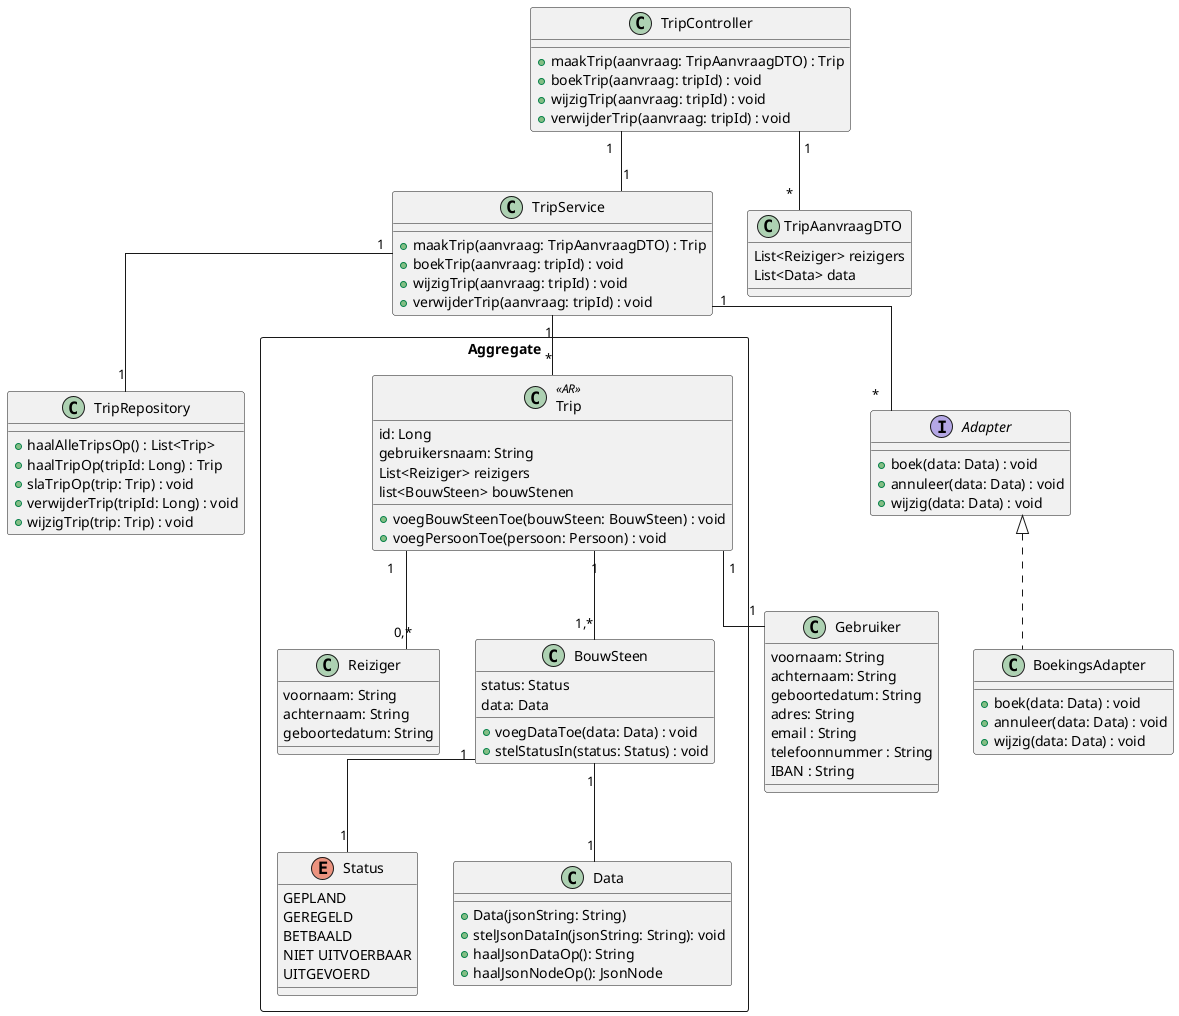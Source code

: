 @startuml
'https://plantuml.com/class-diagram
skinparam linetype ortho

class TripController {
    +maakTrip(aanvraag: TripAanvraagDTO) : Trip
    +boekTrip(aanvraag: tripId) : void
    +wijzigTrip(aanvraag: tripId) : void
    +verwijderTrip(aanvraag: tripId) : void
}

class TripService {
    +maakTrip(aanvraag: TripAanvraagDTO) : Trip
    +boekTrip(aanvraag: tripId) : void
    +wijzigTrip(aanvraag: tripId) : void
    +verwijderTrip(aanvraag: tripId) : void
}

class TripRepository {
    +haalAlleTripsOp() : List<Trip>
    +haalTripOp(tripId: Long) : Trip
    +slaTripOp(trip: Trip) : void
    +verwijderTrip(tripId: Long) : void
    +wijzigTrip(trip: Trip) : void
}

class Gebruiker {
    voornaam: String
    achternaam: String
    geboortedatum: String
    adres: String
    email : String
    telefoonnummer : String
    IBAN : String
}

rectangle "Aggregate" {

class Trip <<AR>> {
    id: Long
    gebruikersnaam: String
    List<Reiziger> reizigers
    list<BouwSteen> bouwStenen
    +voegBouwSteenToe(bouwSteen: BouwSteen) : void
    +voegPersoonToe(persoon: Persoon) : void
}

class Reiziger {
    voornaam: String
    achternaam: String
    geboortedatum: String
}

class BouwSteen {
    status: Status
    data: Data
    +voegDataToe(data: Data) : void
    +stelStatusIn(status: Status) : void
}

enum Status {
   GEPLAND
   GEREGELD
   BETBAALD
   NIET UITVOERBAAR
   UITGEVOERD
}

class Data {
  +Data(jsonString: String)
  +stelJsonDataIn(jsonString: String): void
  +haalJsonDataOp(): String
  +haalJsonNodeOp(): JsonNode
}
}



interface Adapter {
    +boek(data: Data) : void
    +annuleer(data: Data) : void
    +wijzig(data: Data) : void
}

class BoekingsAdapter implements Adapter {
    +boek(data: Data) : void
    +annuleer(data: Data) : void
    +wijzig(data: Data) : void
}

class TripAanvraagDTO {
    List<Reiziger> reizigers
    List<Data> data
}

TripController "1" -- "1" TripService
TripService "1" -- "1" TripRepository
TripController "1" -- "*" TripAanvraagDTO

TripService "1" -- "*" Trip
TripService "1" -- "*" Adapter

BouwSteen "1" -- "1" Data
BouwSteen "1" -- "1" Status
Trip "1" -- "1,*" BouwSteen
Trip "1" -- "0,*" Reiziger
Trip "1" -- "1" Gebruiker

@enduml
